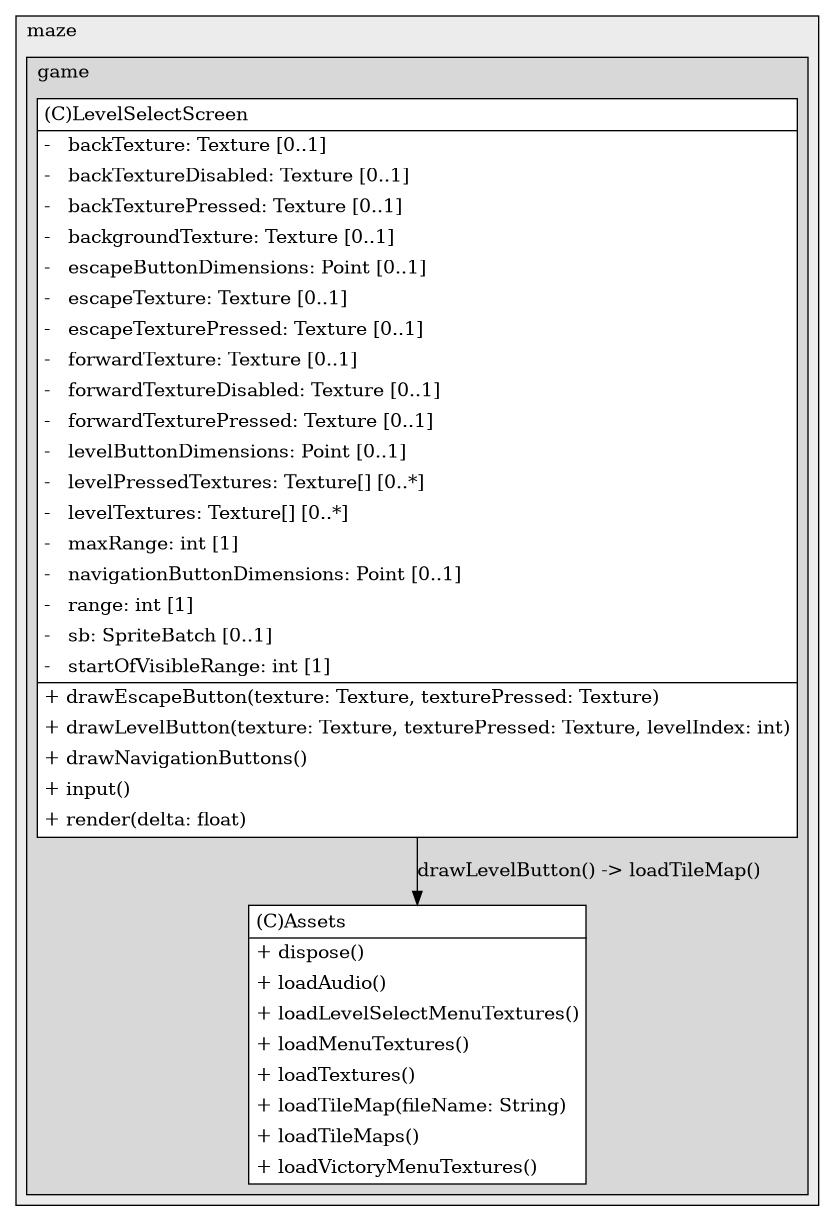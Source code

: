 @startuml

/' diagram meta data start
config=StructureConfiguration;
{
  "projectClassification": {
    "searchMode": "OpenProject", // OpenProject, AllProjects
    "includedProjects": "",
    "pathEndKeywords": "*.impl",
    "isClientPath": "",
    "isClientName": "",
    "isTestPath": "",
    "isTestName": "",
    "isMappingPath": "",
    "isMappingName": "",
    "isDataAccessPath": "",
    "isDataAccessName": "",
    "isDataStructurePath": "",
    "isDataStructureName": "",
    "isInterfaceStructuresPath": "",
    "isInterfaceStructuresName": "",
    "isEntryPointPath": "",
    "isEntryPointName": "",
    "treatFinalFieldsAsMandatory": false
  },
  "graphRestriction": {
    "classPackageExcludeFilter": "",
    "classPackageIncludeFilter": "",
    "classNameExcludeFilter": "",
    "classNameIncludeFilter": "",
    "methodNameExcludeFilter": "",
    "methodNameIncludeFilter": "",
    "removeByInheritance": "", // inheritance/annotation based filtering is done in a second step
    "removeByAnnotation": "",
    "removeByClassPackage": "", // cleanup the graph after inheritance/annotation based filtering is done
    "removeByClassName": "",
    "cutMappings": false,
    "cutEnum": true,
    "cutTests": true,
    "cutClient": true,
    "cutDataAccess": false,
    "cutInterfaceStructures": false,
    "cutDataStructures": false,
    "cutGetterAndSetter": true,
    "cutConstructors": true
  },
  "graphTraversal": {
    "forwardDepth": 6,
    "backwardDepth": 6,
    "classPackageExcludeFilter": "",
    "classPackageIncludeFilter": "",
    "classNameExcludeFilter": "",
    "classNameIncludeFilter": "",
    "methodNameExcludeFilter": "",
    "methodNameIncludeFilter": "",
    "hideMappings": false,
    "hideDataStructures": false,
    "hidePrivateMethods": true,
    "hideInterfaceCalls": true, // indirection: implementation -> interface (is hidden) -> implementation
    "onlyShowApplicationEntryPoints": false, // root node is included
    "useMethodCallsForStructureDiagram": "ForwardOnly" // ForwardOnly, BothDirections, No
  },
  "details": {
    "aggregation": "GroupByClass", // ByClass, GroupByClass, None
    "showClassGenericTypes": true,
    "showMethods": true,
    "showMethodParameterNames": true,
    "showMethodParameterTypes": true,
    "showMethodReturnType": true,
    "showPackageLevels": 2,
    "showDetailedClassStructure": true
  },
  "rootClass": "com.maze.game.screens.LevelSelectScreen",
  "extensionCallbackMethod": "" // qualified.class.name#methodName - signature: public static String method(String)
}
diagram meta data end '/



digraph g {
    rankdir="TB"
    splines=polyline
    

'nodes 
subgraph cluster_3344319 { 
   	label=maze
	labeljust=l
	fillcolor="#ececec"
	style=filled
   
   subgraph cluster_1648327873 { 
   	label=game
	labeljust=l
	fillcolor="#d8d8d8"
	style=filled
   
   Assets1065624724[
	label=<<TABLE BORDER="1" CELLBORDER="0" CELLPADDING="4" CELLSPACING="0">
<TR><TD ALIGN="LEFT" >(C)Assets</TD></TR>
<HR/>
<TR><TD ALIGN="LEFT" >+ dispose()</TD></TR>
<TR><TD ALIGN="LEFT" >+ loadAudio()</TD></TR>
<TR><TD ALIGN="LEFT" >+ loadLevelSelectMenuTextures()</TD></TR>
<TR><TD ALIGN="LEFT" >+ loadMenuTextures()</TD></TR>
<TR><TD ALIGN="LEFT" >+ loadTextures()</TD></TR>
<TR><TD ALIGN="LEFT" >+ loadTileMap(fileName: String)</TD></TR>
<TR><TD ALIGN="LEFT" >+ loadTileMaps()</TD></TR>
<TR><TD ALIGN="LEFT" >+ loadVictoryMenuTextures()</TD></TR>
</TABLE>>
	style=filled
	margin=0
	shape=plaintext
	fillcolor="#FFFFFF"
];

LevelSelectScreen268915155[
	label=<<TABLE BORDER="1" CELLBORDER="0" CELLPADDING="4" CELLSPACING="0">
<TR><TD ALIGN="LEFT" >(C)LevelSelectScreen</TD></TR>
<HR/>
<TR><TD ALIGN="LEFT" >-   backTexture: Texture [0..1]</TD></TR>
<TR><TD ALIGN="LEFT" >-   backTextureDisabled: Texture [0..1]</TD></TR>
<TR><TD ALIGN="LEFT" >-   backTexturePressed: Texture [0..1]</TD></TR>
<TR><TD ALIGN="LEFT" >-   backgroundTexture: Texture [0..1]</TD></TR>
<TR><TD ALIGN="LEFT" >-   escapeButtonDimensions: Point [0..1]</TD></TR>
<TR><TD ALIGN="LEFT" >-   escapeTexture: Texture [0..1]</TD></TR>
<TR><TD ALIGN="LEFT" >-   escapeTexturePressed: Texture [0..1]</TD></TR>
<TR><TD ALIGN="LEFT" >-   forwardTexture: Texture [0..1]</TD></TR>
<TR><TD ALIGN="LEFT" >-   forwardTextureDisabled: Texture [0..1]</TD></TR>
<TR><TD ALIGN="LEFT" >-   forwardTexturePressed: Texture [0..1]</TD></TR>
<TR><TD ALIGN="LEFT" >-   levelButtonDimensions: Point [0..1]</TD></TR>
<TR><TD ALIGN="LEFT" >-   levelPressedTextures: Texture[] [0..*]</TD></TR>
<TR><TD ALIGN="LEFT" >-   levelTextures: Texture[] [0..*]</TD></TR>
<TR><TD ALIGN="LEFT" >-   maxRange: int [1]</TD></TR>
<TR><TD ALIGN="LEFT" >-   navigationButtonDimensions: Point [0..1]</TD></TR>
<TR><TD ALIGN="LEFT" >-   range: int [1]</TD></TR>
<TR><TD ALIGN="LEFT" >-   sb: SpriteBatch [0..1]</TD></TR>
<TR><TD ALIGN="LEFT" >-   startOfVisibleRange: int [1]</TD></TR>
<HR/>
<TR><TD ALIGN="LEFT" >+ drawEscapeButton(texture: Texture, texturePressed: Texture)</TD></TR>
<TR><TD ALIGN="LEFT" >+ drawLevelButton(texture: Texture, texturePressed: Texture, levelIndex: int)</TD></TR>
<TR><TD ALIGN="LEFT" >+ drawNavigationButtons()</TD></TR>
<TR><TD ALIGN="LEFT" >+ input()</TD></TR>
<TR><TD ALIGN="LEFT" >+ render(delta: float)</TD></TR>
</TABLE>>
	style=filled
	margin=0
	shape=plaintext
	fillcolor="#FFFFFF"
];
} 
} 

'edges    
LevelSelectScreen268915155 -> Assets1065624724[label="drawLevelButton() -> loadTileMap()"];
    
}
@enduml